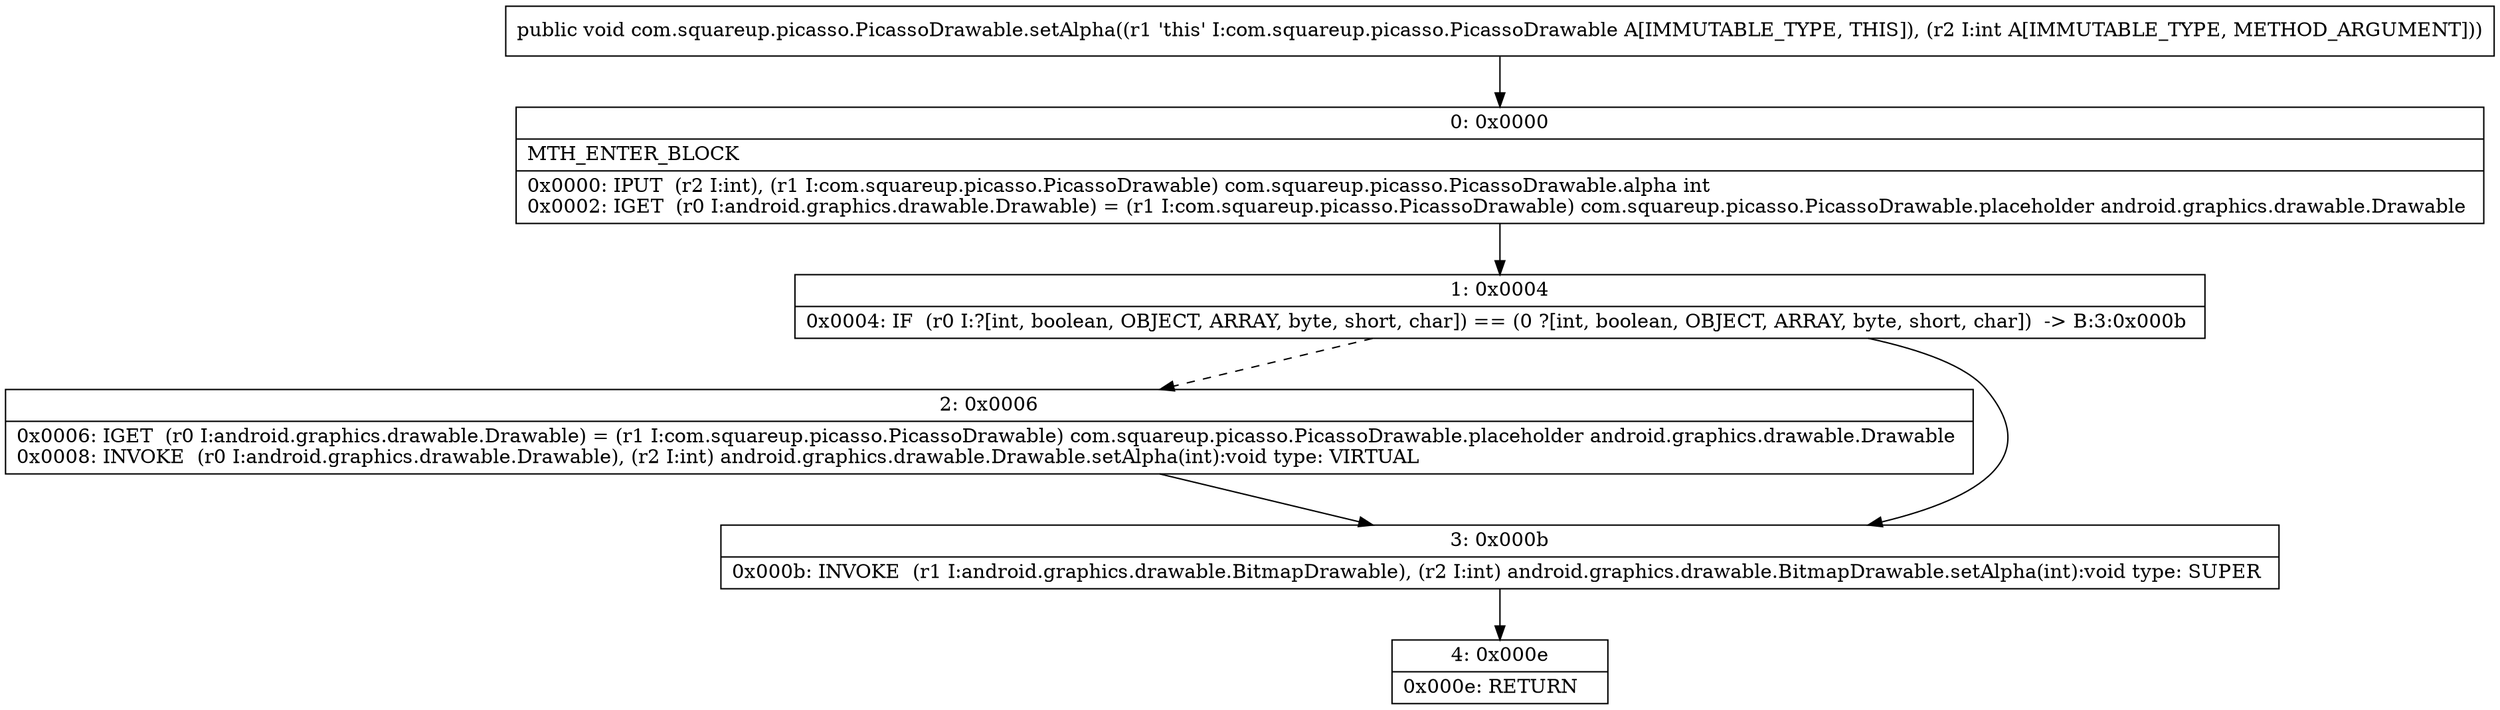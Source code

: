 digraph "CFG forcom.squareup.picasso.PicassoDrawable.setAlpha(I)V" {
Node_0 [shape=record,label="{0\:\ 0x0000|MTH_ENTER_BLOCK\l|0x0000: IPUT  (r2 I:int), (r1 I:com.squareup.picasso.PicassoDrawable) com.squareup.picasso.PicassoDrawable.alpha int \l0x0002: IGET  (r0 I:android.graphics.drawable.Drawable) = (r1 I:com.squareup.picasso.PicassoDrawable) com.squareup.picasso.PicassoDrawable.placeholder android.graphics.drawable.Drawable \l}"];
Node_1 [shape=record,label="{1\:\ 0x0004|0x0004: IF  (r0 I:?[int, boolean, OBJECT, ARRAY, byte, short, char]) == (0 ?[int, boolean, OBJECT, ARRAY, byte, short, char])  \-\> B:3:0x000b \l}"];
Node_2 [shape=record,label="{2\:\ 0x0006|0x0006: IGET  (r0 I:android.graphics.drawable.Drawable) = (r1 I:com.squareup.picasso.PicassoDrawable) com.squareup.picasso.PicassoDrawable.placeholder android.graphics.drawable.Drawable \l0x0008: INVOKE  (r0 I:android.graphics.drawable.Drawable), (r2 I:int) android.graphics.drawable.Drawable.setAlpha(int):void type: VIRTUAL \l}"];
Node_3 [shape=record,label="{3\:\ 0x000b|0x000b: INVOKE  (r1 I:android.graphics.drawable.BitmapDrawable), (r2 I:int) android.graphics.drawable.BitmapDrawable.setAlpha(int):void type: SUPER \l}"];
Node_4 [shape=record,label="{4\:\ 0x000e|0x000e: RETURN   \l}"];
MethodNode[shape=record,label="{public void com.squareup.picasso.PicassoDrawable.setAlpha((r1 'this' I:com.squareup.picasso.PicassoDrawable A[IMMUTABLE_TYPE, THIS]), (r2 I:int A[IMMUTABLE_TYPE, METHOD_ARGUMENT])) }"];
MethodNode -> Node_0;
Node_0 -> Node_1;
Node_1 -> Node_2[style=dashed];
Node_1 -> Node_3;
Node_2 -> Node_3;
Node_3 -> Node_4;
}


